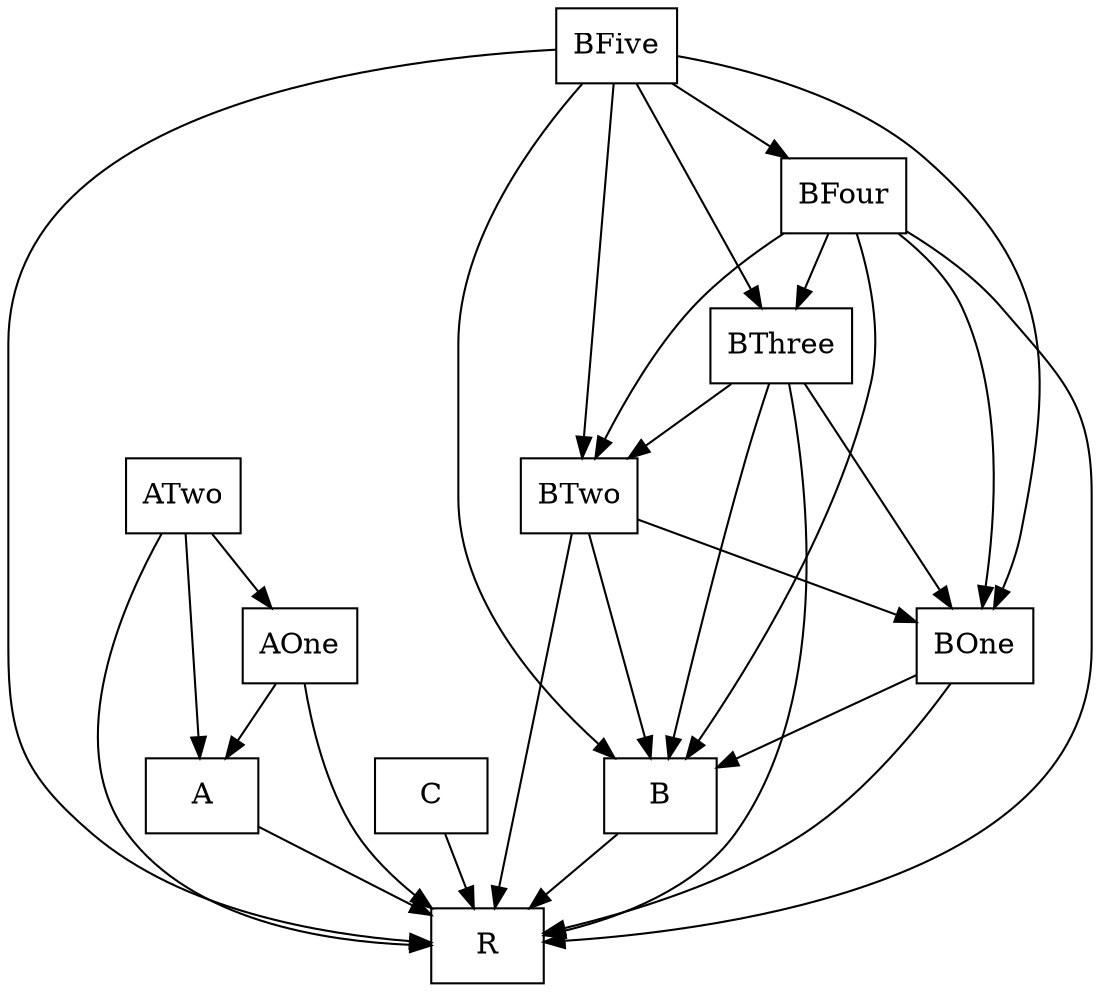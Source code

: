 digraph{
graph [rankdir=TB];
node [shape=box];
edge [arrowhead=normal];
0[label="ATwo",]
1[label="BFive",]
2[label="A",]
3[label="B",]
4[label="C",]
5[label="AOne",]
6[label="R",]
7[label="BOne",]
8[label="BFour",]
9[label="BTwo",]
10[label="BThree",]
0->2[label="",]
0->5[label="",]
0->6[label="",]
1->3[label="",]
1->6[label="",]
1->7[label="",]
1->8[label="",]
1->9[label="",]
1->10[label="",]
2->6[label="",]
3->6[label="",]
4->6[label="",]
5->2[label="",]
5->6[label="",]
7->3[label="",]
7->6[label="",]
8->3[label="",]
8->6[label="",]
8->7[label="",]
8->9[label="",]
8->10[label="",]
9->3[label="",]
9->6[label="",]
9->7[label="",]
10->3[label="",]
10->6[label="",]
10->7[label="",]
10->9[label="",]
}
